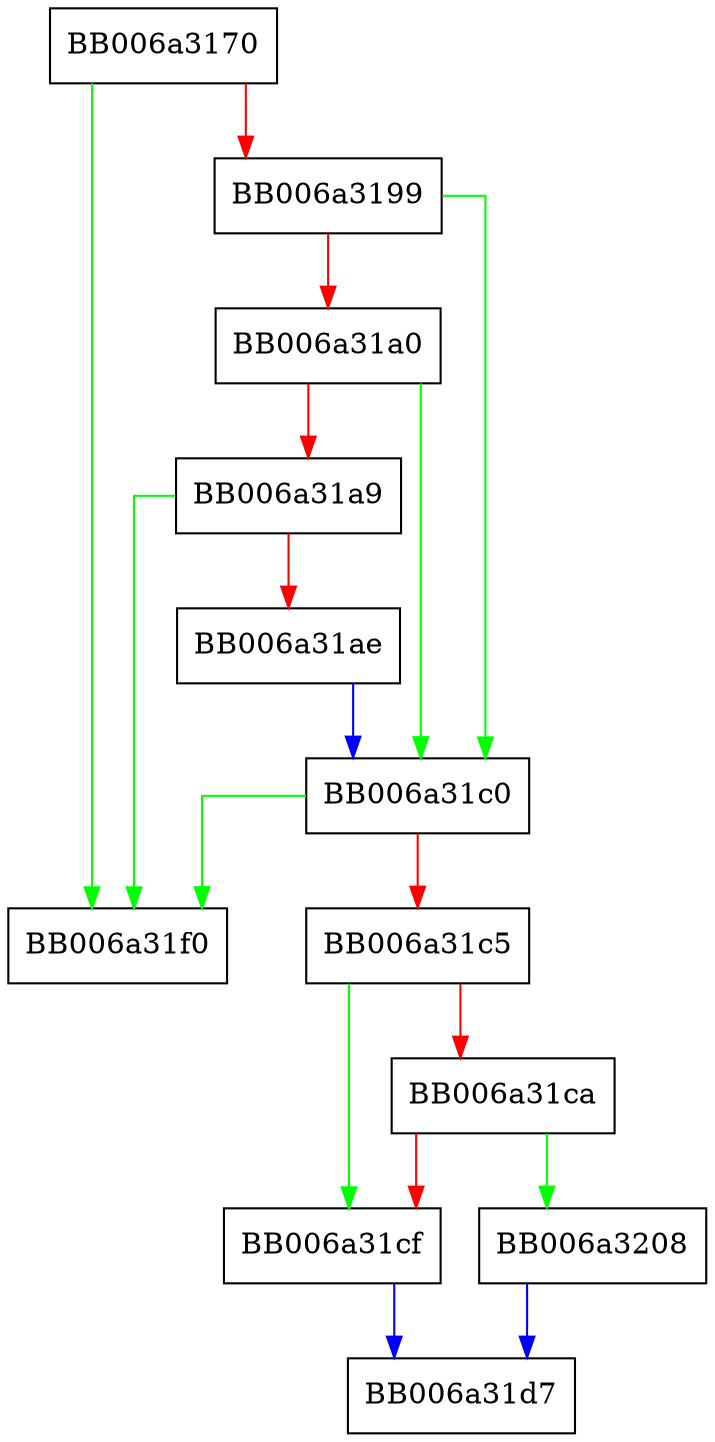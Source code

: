 digraph null_cipher {
  node [shape="box"];
  graph [splines=ortho];
  BB006a3170 -> BB006a31f0 [color="green"];
  BB006a3170 -> BB006a3199 [color="red"];
  BB006a3199 -> BB006a31c0 [color="green"];
  BB006a3199 -> BB006a31a0 [color="red"];
  BB006a31a0 -> BB006a31c0 [color="green"];
  BB006a31a0 -> BB006a31a9 [color="red"];
  BB006a31a9 -> BB006a31f0 [color="green"];
  BB006a31a9 -> BB006a31ae [color="red"];
  BB006a31ae -> BB006a31c0 [color="blue"];
  BB006a31c0 -> BB006a31f0 [color="green"];
  BB006a31c0 -> BB006a31c5 [color="red"];
  BB006a31c5 -> BB006a31cf [color="green"];
  BB006a31c5 -> BB006a31ca [color="red"];
  BB006a31ca -> BB006a3208 [color="green"];
  BB006a31ca -> BB006a31cf [color="red"];
  BB006a31cf -> BB006a31d7 [color="blue"];
  BB006a3208 -> BB006a31d7 [color="blue"];
}